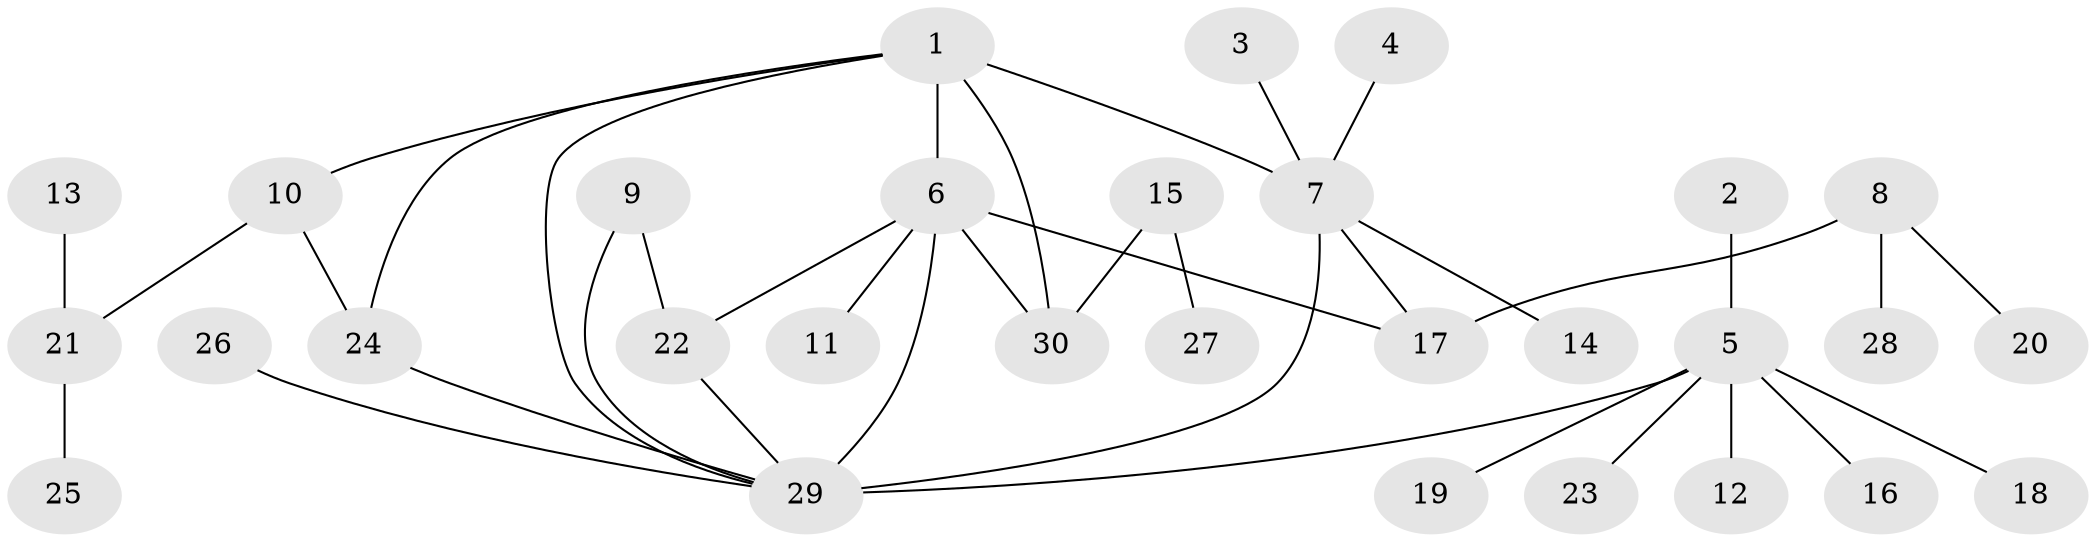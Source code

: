 // original degree distribution, {5: 0.13333333333333333, 9: 0.03333333333333333, 3: 0.03333333333333333, 4: 0.06666666666666667, 10: 0.016666666666666666, 2: 0.1, 8: 0.016666666666666666, 1: 0.6}
// Generated by graph-tools (version 1.1) at 2025/02/03/09/25 03:02:48]
// undirected, 30 vertices, 37 edges
graph export_dot {
graph [start="1"]
  node [color=gray90,style=filled];
  1;
  2;
  3;
  4;
  5;
  6;
  7;
  8;
  9;
  10;
  11;
  12;
  13;
  14;
  15;
  16;
  17;
  18;
  19;
  20;
  21;
  22;
  23;
  24;
  25;
  26;
  27;
  28;
  29;
  30;
  1 -- 6 [weight=2.0];
  1 -- 7 [weight=2.0];
  1 -- 10 [weight=1.0];
  1 -- 24 [weight=1.0];
  1 -- 29 [weight=1.0];
  1 -- 30 [weight=1.0];
  2 -- 5 [weight=1.0];
  3 -- 7 [weight=1.0];
  4 -- 7 [weight=1.0];
  5 -- 12 [weight=1.0];
  5 -- 16 [weight=1.0];
  5 -- 18 [weight=1.0];
  5 -- 19 [weight=1.0];
  5 -- 23 [weight=1.0];
  5 -- 29 [weight=2.0];
  6 -- 11 [weight=1.0];
  6 -- 17 [weight=1.0];
  6 -- 22 [weight=1.0];
  6 -- 29 [weight=2.0];
  6 -- 30 [weight=1.0];
  7 -- 14 [weight=1.0];
  7 -- 17 [weight=1.0];
  7 -- 29 [weight=2.0];
  8 -- 17 [weight=1.0];
  8 -- 20 [weight=1.0];
  8 -- 28 [weight=1.0];
  9 -- 22 [weight=1.0];
  9 -- 29 [weight=1.0];
  10 -- 21 [weight=1.0];
  10 -- 24 [weight=1.0];
  13 -- 21 [weight=1.0];
  15 -- 27 [weight=1.0];
  15 -- 30 [weight=1.0];
  21 -- 25 [weight=1.0];
  22 -- 29 [weight=1.0];
  24 -- 29 [weight=2.0];
  26 -- 29 [weight=1.0];
}
